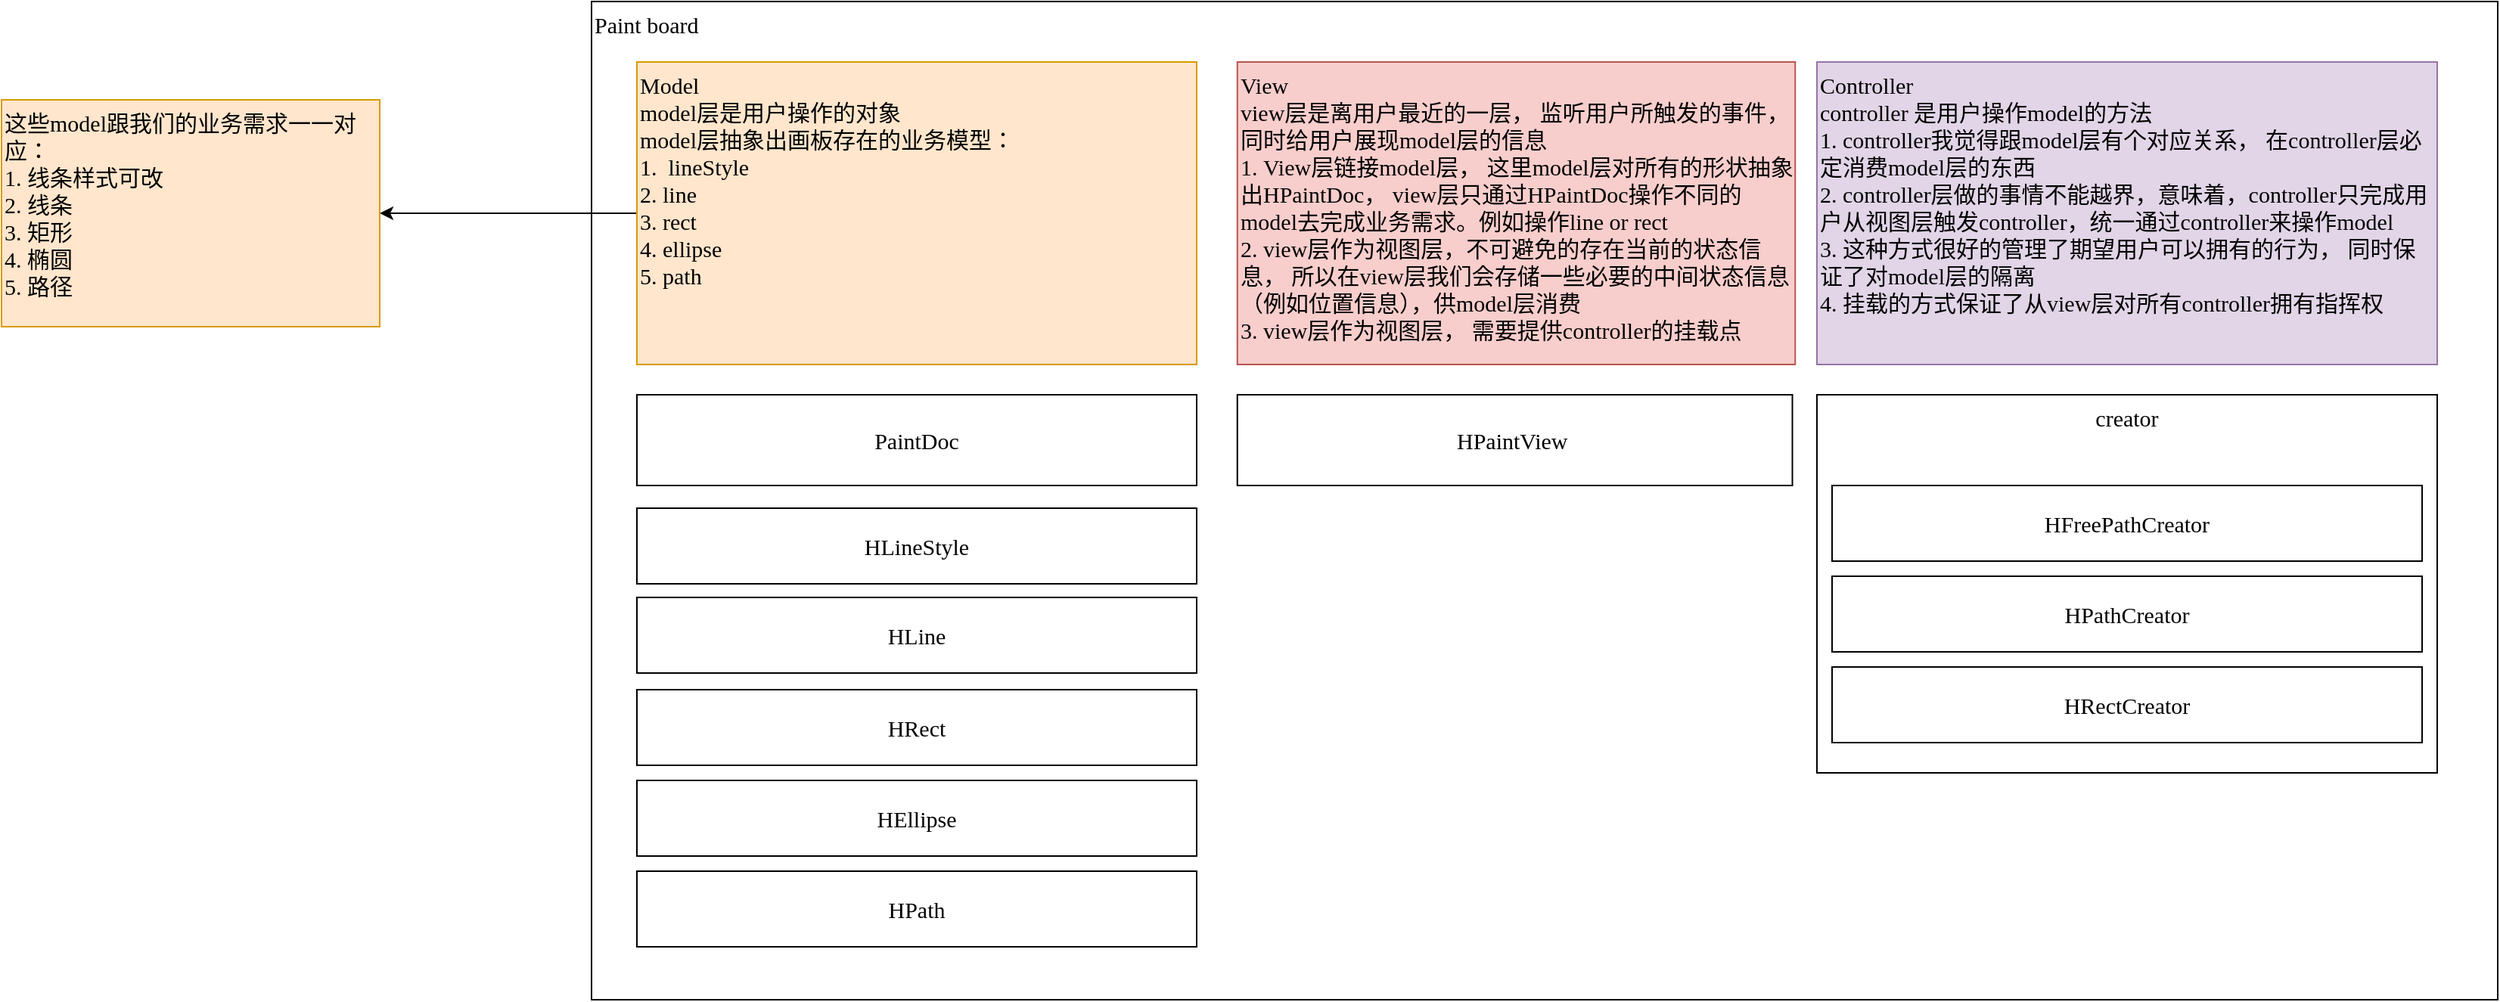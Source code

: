 <mxfile version="14.1.8" type="device" pages="3"><diagram id="KfFqLqimI0zbnCSH8pzw" name="paint board"><mxGraphModel dx="3647" dy="1212" grid="1" gridSize="10" guides="1" tooltips="1" connect="1" arrows="1" fold="1" page="1" pageScale="1" pageWidth="827" pageHeight="1169" math="0" shadow="0"><root><mxCell id="0"/><mxCell id="1" parent="0"/><mxCell id="CAfpGJItzr82PE_XGuyM-12" value="Paint board" style="rounded=0;whiteSpace=wrap;html=1;fontFamily=Comic Sans MS;fontSize=15;align=left;verticalAlign=top;" parent="1" vertex="1"><mxGeometry x="-1090" y="730" width="1260" height="660" as="geometry"/></mxCell><mxCell id="up_NzdGcGaiPoUIuyc_a-2" value="" style="edgeStyle=orthogonalEdgeStyle;rounded=0;orthogonalLoop=1;jettySize=auto;html=1;fontFamily=Comic Sans MS;fontSize=15;" parent="1" source="CAfpGJItzr82PE_XGuyM-13" target="up_NzdGcGaiPoUIuyc_a-1" edge="1"><mxGeometry relative="1" as="geometry"/></mxCell><mxCell id="CAfpGJItzr82PE_XGuyM-13" value="&lt;div style=&quot;font-size: 15px&quot;&gt;&lt;span style=&quot;font-size: 15px&quot;&gt;Model&lt;/span&gt;&lt;/div&gt;&lt;div style=&quot;font-size: 15px&quot;&gt;&lt;span style=&quot;font-size: 15px&quot;&gt;model层是用户操作的对象&lt;/span&gt;&lt;/div&gt;&lt;div style=&quot;font-size: 15px&quot;&gt;&lt;span style=&quot;font-size: 15px&quot;&gt;model层抽象出画板存在的业务模型：&lt;/span&gt;&lt;br style=&quot;font-size: 15px&quot;&gt;&lt;/div&gt;&lt;div style=&quot;font-size: 15px&quot;&gt;&lt;span style=&quot;font-size: 15px&quot;&gt;1.&amp;nbsp; lineStyle&lt;/span&gt;&lt;/div&gt;&lt;div style=&quot;font-size: 15px&quot;&gt;&lt;span style=&quot;font-size: 15px&quot;&gt;2. line&lt;/span&gt;&lt;/div&gt;&lt;div style=&quot;font-size: 15px&quot;&gt;&lt;span style=&quot;font-size: 15px&quot;&gt;3. rect&lt;/span&gt;&lt;/div&gt;&lt;div style=&quot;font-size: 15px&quot;&gt;&lt;span style=&quot;font-size: 15px&quot;&gt;4. ellipse&lt;/span&gt;&lt;/div&gt;&lt;div style=&quot;font-size: 15px&quot;&gt;&lt;span style=&quot;font-size: 15px&quot;&gt;5. path&lt;/span&gt;&lt;/div&gt;&lt;div style=&quot;font-size: 15px&quot;&gt;&lt;br style=&quot;font-size: 15px&quot;&gt;&lt;/div&gt;" style="whiteSpace=wrap;html=1;rounded=0;fontFamily=Comic Sans MS;fontSize=15;align=left;verticalAlign=top;fillColor=#ffe6cc;strokeColor=#d79b00;" parent="1" vertex="1"><mxGeometry x="-1060" y="770" width="370" height="200" as="geometry"/></mxCell><mxCell id="CAfpGJItzr82PE_XGuyM-15" value="View&lt;br&gt;view层是离用户最近的一层， 监听用户所触发的事件， 同时给用户展现model层的信息&lt;br style=&quot;font-size: 15px&quot;&gt;1. View层链接model层， 这里model层对所有的形状抽象出HPaintDoc， view层只通过HPaintDoc操作不同的model去完成业务需求。例如操作line or rect&lt;br&gt;2. view层作为视图层，不可避免的存在当前的状态信息， 所以在view层我们会存储一些必要的中间状态信息（例如位置信息），供model层消费&lt;br&gt;3. view层作为视图层， 需要提供controller的挂载点" style="whiteSpace=wrap;html=1;rounded=0;fontFamily=Comic Sans MS;fontSize=15;align=left;verticalAlign=top;fillColor=#f8cecc;strokeColor=#b85450;" parent="1" vertex="1"><mxGeometry x="-663.12" y="770" width="368.75" height="200" as="geometry"/></mxCell><mxCell id="CAfpGJItzr82PE_XGuyM-17" value="Controller&lt;br&gt;controller 是用户操作model的方法&lt;br&gt;1. controller我觉得跟model层有个对应关系， 在controller层必定消费model层的东西&lt;br&gt;2. controller层做的事情不能越界，意味着，controller只完成用户从视图层触发controller，统一通过controller来操作model&lt;br&gt;3. 这种方式很好的管理了期望用户可以拥有的行为， 同时保证了对model层的隔离&lt;br&gt;4. 挂载的方式保证了从view层对所有controller拥有指挥权" style="whiteSpace=wrap;html=1;rounded=0;fontFamily=Comic Sans MS;fontSize=15;align=left;verticalAlign=top;fillColor=#e1d5e7;strokeColor=#9673a6;" parent="1" vertex="1"><mxGeometry x="-280" y="770" width="410" height="200" as="geometry"/></mxCell><mxCell id="CAfpGJItzr82PE_XGuyM-19" value="PaintDoc" style="rounded=0;whiteSpace=wrap;html=1;fontFamily=Comic Sans MS;fontSize=15;align=center;" parent="1" vertex="1"><mxGeometry x="-1060" y="990" width="370" height="60" as="geometry"/></mxCell><mxCell id="CAfpGJItzr82PE_XGuyM-21" value="HLineStyle" style="rounded=0;whiteSpace=wrap;html=1;fontFamily=Comic Sans MS;fontSize=15;align=center;" parent="1" vertex="1"><mxGeometry x="-1060" y="1065" width="370" height="50" as="geometry"/></mxCell><mxCell id="CAfpGJItzr82PE_XGuyM-22" value="HLine" style="rounded=0;whiteSpace=wrap;html=1;fontFamily=Comic Sans MS;fontSize=15;align=center;" parent="1" vertex="1"><mxGeometry x="-1060" y="1124" width="370" height="50" as="geometry"/></mxCell><mxCell id="CAfpGJItzr82PE_XGuyM-23" value="HRect" style="rounded=0;whiteSpace=wrap;html=1;fontFamily=Comic Sans MS;fontSize=15;align=center;" parent="1" vertex="1"><mxGeometry x="-1060" y="1185" width="370" height="50" as="geometry"/></mxCell><mxCell id="CAfpGJItzr82PE_XGuyM-24" value="HEllipse" style="rounded=0;whiteSpace=wrap;html=1;fontFamily=Comic Sans MS;fontSize=15;align=center;" parent="1" vertex="1"><mxGeometry x="-1060" y="1245" width="370" height="50" as="geometry"/></mxCell><mxCell id="CAfpGJItzr82PE_XGuyM-25" value="HPath" style="rounded=0;whiteSpace=wrap;html=1;fontFamily=Comic Sans MS;fontSize=15;align=center;" parent="1" vertex="1"><mxGeometry x="-1060" y="1305" width="370" height="50" as="geometry"/></mxCell><mxCell id="CAfpGJItzr82PE_XGuyM-26" value="HPaintView&amp;nbsp;" style="rounded=0;whiteSpace=wrap;html=1;fontFamily=Comic Sans MS;fontSize=15;align=center;" parent="1" vertex="1"><mxGeometry x="-663.12" y="990" width="366.88" height="60" as="geometry"/></mxCell><mxCell id="CAfpGJItzr82PE_XGuyM-35" value="creator" style="rounded=0;whiteSpace=wrap;html=1;fontFamily=Comic Sans MS;fontSize=15;align=center;verticalAlign=top;" parent="1" vertex="1"><mxGeometry x="-280" y="990" width="410" height="250" as="geometry"/></mxCell><mxCell id="CAfpGJItzr82PE_XGuyM-36" value="HFreePathCreator" style="rounded=0;whiteSpace=wrap;html=1;fontFamily=Comic Sans MS;fontSize=15;align=center;" parent="1" vertex="1"><mxGeometry x="-270" y="1050" width="390" height="50" as="geometry"/></mxCell><mxCell id="CAfpGJItzr82PE_XGuyM-37" value="HPathCreator" style="rounded=0;whiteSpace=wrap;html=1;fontFamily=Comic Sans MS;fontSize=15;align=center;" parent="1" vertex="1"><mxGeometry x="-270" y="1110" width="390" height="50" as="geometry"/></mxCell><mxCell id="CAfpGJItzr82PE_XGuyM-38" value="HRectCreator" style="rounded=0;whiteSpace=wrap;html=1;fontFamily=Comic Sans MS;fontSize=15;align=center;" parent="1" vertex="1"><mxGeometry x="-270" y="1170" width="390" height="50" as="geometry"/></mxCell><mxCell id="up_NzdGcGaiPoUIuyc_a-1" value="这些model跟我们的业务需求一一对应：&lt;br style=&quot;font-size: 15px;&quot;&gt;1. 线条样式可改&lt;br style=&quot;font-size: 15px;&quot;&gt;2. 线条&lt;br style=&quot;font-size: 15px;&quot;&gt;3. 矩形&lt;br style=&quot;font-size: 15px;&quot;&gt;4. 椭圆&lt;br style=&quot;font-size: 15px;&quot;&gt;5. 路径&lt;br style=&quot;font-size: 15px;&quot;&gt;" style="whiteSpace=wrap;html=1;rounded=0;fontFamily=Comic Sans MS;fontSize=15;align=left;verticalAlign=top;fillColor=#ffe6cc;strokeColor=#d79b00;" parent="1" vertex="1"><mxGeometry x="-1480" y="795" width="250" height="150" as="geometry"/></mxCell></root></mxGraphModel></diagram><diagram id="ppY-FJUd40yWTfMw_DBc" name="MVC架构"><mxGraphModel dx="2820" dy="1212" grid="1" gridSize="10" guides="1" tooltips="1" connect="1" arrows="1" fold="1" page="1" pageScale="1" pageWidth="827" pageHeight="1169" math="0" shadow="0"><root><mxCell id="TiRiLGHX4m2_W_2YsZ_G-0"/><mxCell id="TiRiLGHX4m2_W_2YsZ_G-1" parent="TiRiLGHX4m2_W_2YsZ_G-0"/><mxCell id="rlYos0hg3eLFVp9Pv9oo-0" value="" style="edgeStyle=orthogonalEdgeStyle;rounded=0;orthogonalLoop=1;jettySize=auto;html=1;fontFamily=Comic Sans MS;fontSize=22;" parent="TiRiLGHX4m2_W_2YsZ_G-1" source="rlYos0hg3eLFVp9Pv9oo-2" target="rlYos0hg3eLFVp9Pv9oo-5" edge="1"><mxGeometry relative="1" as="geometry"/></mxCell><mxCell id="rlYos0hg3eLFVp9Pv9oo-1" value="" style="edgeStyle=orthogonalEdgeStyle;rounded=0;orthogonalLoop=1;jettySize=auto;html=1;fontFamily=Comic Sans MS;fontSize=22;" parent="TiRiLGHX4m2_W_2YsZ_G-1" source="rlYos0hg3eLFVp9Pv9oo-2" target="rlYos0hg3eLFVp9Pv9oo-10" edge="1"><mxGeometry relative="1" as="geometry"/></mxCell><mxCell id="rlYos0hg3eLFVp9Pv9oo-2" value="Model" style="rounded=0;whiteSpace=wrap;html=1;fontFamily=Comic Sans MS;fontSize=22;" parent="TiRiLGHX4m2_W_2YsZ_G-1" vertex="1"><mxGeometry x="-450" y="550" width="120" height="60" as="geometry"/></mxCell><mxCell id="rlYos0hg3eLFVp9Pv9oo-3" value="" style="edgeStyle=orthogonalEdgeStyle;rounded=0;orthogonalLoop=1;jettySize=auto;html=1;fontFamily=Comic Sans MS;fontSize=22;" parent="TiRiLGHX4m2_W_2YsZ_G-1" source="rlYos0hg3eLFVp9Pv9oo-5" target="rlYos0hg3eLFVp9Pv9oo-11" edge="1"><mxGeometry relative="1" as="geometry"/></mxCell><mxCell id="rlYos0hg3eLFVp9Pv9oo-4" style="edgeStyle=orthogonalEdgeStyle;rounded=0;orthogonalLoop=1;jettySize=auto;html=1;entryX=0;entryY=0.75;entryDx=0;entryDy=0;fontFamily=Comic Sans MS;fontSize=22;" parent="TiRiLGHX4m2_W_2YsZ_G-1" source="rlYos0hg3eLFVp9Pv9oo-5" target="rlYos0hg3eLFVp9Pv9oo-9" edge="1"><mxGeometry relative="1" as="geometry"><Array as="points"><mxPoint x="420" y="595"/><mxPoint x="420" y="595"/></Array></mxGeometry></mxCell><mxCell id="rlYos0hg3eLFVp9Pv9oo-5" value="View" style="whiteSpace=wrap;html=1;rounded=0;fontFamily=Comic Sans MS;fontSize=22;" parent="TiRiLGHX4m2_W_2YsZ_G-1" vertex="1"><mxGeometry x="-60" y="550" width="120" height="60" as="geometry"/></mxCell><mxCell id="rlYos0hg3eLFVp9Pv9oo-6" value="" style="edgeStyle=orthogonalEdgeStyle;rounded=0;orthogonalLoop=1;jettySize=auto;html=1;fontFamily=Comic Sans MS;fontSize=22;" parent="TiRiLGHX4m2_W_2YsZ_G-1" source="rlYos0hg3eLFVp9Pv9oo-9" target="rlYos0hg3eLFVp9Pv9oo-12" edge="1"><mxGeometry relative="1" as="geometry"/></mxCell><mxCell id="rlYos0hg3eLFVp9Pv9oo-8" style="edgeStyle=orthogonalEdgeStyle;rounded=0;orthogonalLoop=1;jettySize=auto;html=1;entryX=0.5;entryY=1;entryDx=0;entryDy=0;fontFamily=Comic Sans MS;fontSize=22;" parent="TiRiLGHX4m2_W_2YsZ_G-1" source="rlYos0hg3eLFVp9Pv9oo-9" target="rlYos0hg3eLFVp9Pv9oo-2" edge="1"><mxGeometry relative="1" as="geometry"><Array as="points"><mxPoint x="480" y="630"/><mxPoint x="-390" y="630"/></Array></mxGeometry></mxCell><mxCell id="rlYos0hg3eLFVp9Pv9oo-9" value="Controller" style="whiteSpace=wrap;html=1;rounded=0;fontFamily=Comic Sans MS;fontSize=22;" parent="TiRiLGHX4m2_W_2YsZ_G-1" vertex="1"><mxGeometry x="460" y="550" width="120" height="60" as="geometry"/></mxCell><mxCell id="rlYos0hg3eLFVp9Pv9oo-10" value="整个业务的模型， 我理解相对于其他的v和c来说，相对静态，较少的变化，model层的设计要易于扩展和收缩" style="whiteSpace=wrap;html=1;rounded=0;fontFamily=Comic Sans MS;fontSize=22;" parent="TiRiLGHX4m2_W_2YsZ_G-1" vertex="1"><mxGeometry x="-520" y="250" width="260" height="160" as="geometry"/></mxCell><mxCell id="rlYos0hg3eLFVp9Pv9oo-11" value="视图层，我理解view其实担任一个渲染引擎的职能。挂载controller, 通过事件交互， 触发不同的controller。负责管理controller." style="whiteSpace=wrap;html=1;rounded=0;fontFamily=Comic Sans MS;fontSize=22;" parent="TiRiLGHX4m2_W_2YsZ_G-1" vertex="1"><mxGeometry x="-180" y="250" width="360" height="160" as="geometry"/></mxCell><mxCell id="rlYos0hg3eLFVp9Pv9oo-12" value="controller. 我理解的controller是一组有意义的, 对model层产生影响的一组操作， 由用户触发controller, 按用户的意愿去消费model。" style="whiteSpace=wrap;html=1;rounded=0;fontFamily=Comic Sans MS;fontSize=22;" parent="TiRiLGHX4m2_W_2YsZ_G-1" vertex="1"><mxGeometry x="365" y="280" width="310" height="140" as="geometry"/></mxCell><mxCell id="-zmNk8haK_KnlnQraKty-0" style="edgeStyle=orthogonalEdgeStyle;rounded=0;orthogonalLoop=1;jettySize=auto;html=1;entryX=0;entryY=0.5;entryDx=0;entryDy=0;fontFamily=Comic Sans MS;fontSize=15;" parent="TiRiLGHX4m2_W_2YsZ_G-1" source="-zmNk8haK_KnlnQraKty-2" target="-zmNk8haK_KnlnQraKty-9" edge="1"><mxGeometry relative="1" as="geometry"/></mxCell><mxCell id="-zmNk8haK_KnlnQraKty-1" value="提供model供展示， 不会直接使用" style="edgeLabel;html=1;align=center;verticalAlign=middle;resizable=0;points=[];fontSize=15;fontFamily=Comic Sans MS;" parent="-zmNk8haK_KnlnQraKty-0" vertex="1" connectable="0"><mxGeometry x="-0.053" y="1" relative="1" as="geometry"><mxPoint as="offset"/></mxGeometry></mxCell><mxCell id="-zmNk8haK_KnlnQraKty-2" value="Model" style="ellipse;whiteSpace=wrap;html=1;aspect=fixed;fontFamily=Comic Sans MS;fontSize=15;align=center;fillColor=#ffe6cc;strokeColor=#d79b00;verticalAlign=middle;" parent="TiRiLGHX4m2_W_2YsZ_G-1" vertex="1"><mxGeometry x="-320" y="700" width="80" height="80" as="geometry"/></mxCell><mxCell id="-zmNk8haK_KnlnQraKty-3" style="edgeStyle=orthogonalEdgeStyle;rounded=0;orthogonalLoop=1;jettySize=auto;html=1;entryX=0.5;entryY=1;entryDx=0;entryDy=0;fontFamily=Comic Sans MS;fontSize=15;" parent="TiRiLGHX4m2_W_2YsZ_G-1" source="-zmNk8haK_KnlnQraKty-6" target="-zmNk8haK_KnlnQraKty-2" edge="1"><mxGeometry relative="1" as="geometry"/></mxCell><mxCell id="-zmNk8haK_KnlnQraKty-4" value="controller的消费对象是model" style="edgeLabel;html=1;align=center;verticalAlign=middle;resizable=0;points=[];fontSize=15;fontFamily=Comic Sans MS;" parent="-zmNk8haK_KnlnQraKty-3" vertex="1" connectable="0"><mxGeometry x="-0.106" y="-2" relative="1" as="geometry"><mxPoint as="offset"/></mxGeometry></mxCell><mxCell id="-zmNk8haK_KnlnQraKty-5" style="edgeStyle=orthogonalEdgeStyle;rounded=0;orthogonalLoop=1;jettySize=auto;html=1;exitX=1;exitY=0.75;exitDx=0;exitDy=0;fontFamily=Comic Sans MS;fontSize=15;" parent="TiRiLGHX4m2_W_2YsZ_G-1" source="-zmNk8haK_KnlnQraKty-6" edge="1"><mxGeometry relative="1" as="geometry"><mxPoint x="100" y="1000" as="targetPoint"/></mxGeometry></mxCell><mxCell id="-zmNk8haK_KnlnQraKty-6" value="Controller" style="rounded=0;whiteSpace=wrap;html=1;fontFamily=Comic Sans MS;fontSize=15;align=center;fillColor=#e1d5e7;strokeColor=#9673a6;verticalAlign=middle;" parent="TiRiLGHX4m2_W_2YsZ_G-1" vertex="1"><mxGeometry x="-40" y="964" width="140" height="60" as="geometry"/></mxCell><mxCell id="-zmNk8haK_KnlnQraKty-7" style="edgeStyle=orthogonalEdgeStyle;rounded=0;orthogonalLoop=1;jettySize=auto;html=1;entryX=1;entryY=0.75;entryDx=0;entryDy=0;fontFamily=Comic Sans MS;fontSize=15;" parent="TiRiLGHX4m2_W_2YsZ_G-1" source="-zmNk8haK_KnlnQraKty-9" target="-zmNk8haK_KnlnQraKty-6" edge="1"><mxGeometry relative="1" as="geometry"><Array as="points"><mxPoint x="340" y="994"/><mxPoint x="100" y="994"/></Array></mxGeometry></mxCell><mxCell id="-zmNk8haK_KnlnQraKty-8" value="从view层触发controller" style="edgeLabel;html=1;align=center;verticalAlign=middle;resizable=0;points=[];fontSize=15;fontFamily=Comic Sans MS;" parent="-zmNk8haK_KnlnQraKty-7" vertex="1" connectable="0"><mxGeometry x="0.36" y="2" relative="1" as="geometry"><mxPoint as="offset"/></mxGeometry></mxCell><mxCell id="-zmNk8haK_KnlnQraKty-9" value="View" style="shape=hexagon;perimeter=hexagonPerimeter2;whiteSpace=wrap;html=1;fixedSize=1;fontFamily=Comic Sans MS;fontSize=15;align=center;fillColor=#f8cecc;strokeColor=#b85450;verticalAlign=middle;" parent="TiRiLGHX4m2_W_2YsZ_G-1" vertex="1"><mxGeometry x="280" y="700" width="120" height="80" as="geometry"/></mxCell></root></mxGraphModel></diagram><diagram id="1QqqY0h6UEue5EQMqsBt" name="pant_board_v2"><mxGraphModel dx="3999" dy="1426" grid="1" gridSize="10" guides="1" tooltips="1" connect="1" arrows="1" fold="1" page="1" pageScale="1" pageWidth="827" pageHeight="1169" math="0" shadow="0"><root><mxCell id="sp7mQGzy9i2wol3n9M9D-0"/><mxCell id="sp7mQGzy9i2wol3n9M9D-1" parent="sp7mQGzy9i2wol3n9M9D-0"/><mxCell id="_DCa9-rp78MzYG5h__gQ-20" value="" style="group" vertex="1" connectable="0" parent="sp7mQGzy9i2wol3n9M9D-1"><mxGeometry x="-880" y="240" width="1250" height="870" as="geometry"/></mxCell><mxCell id="_DCa9-rp78MzYG5h__gQ-38" value="" style="group" vertex="1" connectable="0" parent="_DCa9-rp78MzYG5h__gQ-20"><mxGeometry x="240" y="290" width="910" height="590" as="geometry"/></mxCell><mxCell id="_DCa9-rp78MzYG5h__gQ-17" value="Change log" style="rounded=0;whiteSpace=wrap;html=1;align=left;verticalAlign=top;" vertex="1" parent="_DCa9-rp78MzYG5h__gQ-38"><mxGeometry width="910" height="590" as="geometry"/></mxCell><mxCell id="-NWhrMDtEDbLNaJ1waGa-26" value="Model(dom.js)" style="rounded=0;whiteSpace=wrap;html=1;" vertex="1" parent="_DCa9-rp78MzYG5h__gQ-38"><mxGeometry x="100" y="32.778" width="120" height="65.556" as="geometry"/></mxCell><mxCell id="-NWhrMDtEDbLNaJ1waGa-27" value="View(view.js)" style="rounded=0;whiteSpace=wrap;html=1;" vertex="1" parent="_DCa9-rp78MzYG5h__gQ-38"><mxGeometry x="100" y="240.37" width="120" height="65.556" as="geometry"/></mxCell><mxCell id="-NWhrMDtEDbLNaJ1waGa-31" value="add&amp;nbsp;fill function&lt;br&gt;add&amp;nbsp;deleteItem function&lt;br&gt;replace lineStyle to&amp;nbsp;HShapeStyle&lt;br&gt;&lt;br&gt;extend the currently shape model:&lt;br&gt;1. add&amp;nbsp;bound function: computed the wrapper rect of the shape&lt;br&gt;2.&amp;nbsp;hitTest function in every shape&lt;br&gt;3.&amp;nbsp;move function&amp;nbsp;&lt;br&gt;4. setProps function&lt;br&gt;" style="shape=document;whiteSpace=wrap;html=1;boundedLbl=1;rounded=0;align=left;verticalAlign=top;" vertex="1" parent="_DCa9-rp78MzYG5h__gQ-38"><mxGeometry x="440" y="10.926" width="370" height="196.667" as="geometry"/></mxCell><mxCell id="-NWhrMDtEDbLNaJ1waGa-35" value="1. replace the properties to HShapeStyle instance&lt;br&gt;2. add two event: selectionChanged / controllerReset&lt;br&gt;3. add selection mid status state&lt;br&gt;4.&amp;nbsp;fireControllerReset for user need to cancel selected status." style="shape=document;whiteSpace=wrap;html=1;boundedLbl=1;rounded=0;verticalAlign=top;align=left;" vertex="1" parent="_DCa9-rp78MzYG5h__gQ-38"><mxGeometry x="440" y="218.519" width="370" height="109.259" as="geometry"/></mxCell><mxCell id="-NWhrMDtEDbLNaJ1waGa-28" value="Controller(accel)" style="rounded=0;whiteSpace=wrap;html=1;" vertex="1" parent="_DCa9-rp78MzYG5h__gQ-38"><mxGeometry x="80" y="426.111" width="120" height="65.556" as="geometry"/></mxCell><mxCell id="-NWhrMDtEDbLNaJ1waGa-37" value="menu layer:&lt;br&gt;1. add a selection controller button&lt;br&gt;2. add shape style change controller&lt;br&gt;&lt;br&gt;controller layer:&lt;br&gt;1. add shapeSelector same to rect controller&amp;nbsp;&amp;nbsp;" style="shape=document;whiteSpace=wrap;html=1;boundedLbl=1;rounded=0;verticalAlign=top;align=left;" vertex="1" parent="_DCa9-rp78MzYG5h__gQ-38"><mxGeometry x="430" y="349.63" width="370" height="218.519" as="geometry"/></mxCell><mxCell id="-NWhrMDtEDbLNaJ1waGa-34" style="edgeStyle=orthogonalEdgeStyle;rounded=0;orthogonalLoop=1;jettySize=auto;html=1;entryX=0;entryY=0.25;entryDx=0;entryDy=0;" edge="1" parent="_DCa9-rp78MzYG5h__gQ-38" source="-NWhrMDtEDbLNaJ1waGa-26" target="-NWhrMDtEDbLNaJ1waGa-31"><mxGeometry relative="1" as="geometry"/></mxCell><mxCell id="-NWhrMDtEDbLNaJ1waGa-36" value="" style="edgeStyle=orthogonalEdgeStyle;rounded=0;orthogonalLoop=1;jettySize=auto;html=1;" edge="1" parent="_DCa9-rp78MzYG5h__gQ-38" source="-NWhrMDtEDbLNaJ1waGa-27" target="-NWhrMDtEDbLNaJ1waGa-35"><mxGeometry relative="1" as="geometry"/></mxCell><mxCell id="-NWhrMDtEDbLNaJ1waGa-38" value="" style="edgeStyle=orthogonalEdgeStyle;rounded=0;orthogonalLoop=1;jettySize=auto;html=1;" edge="1" parent="_DCa9-rp78MzYG5h__gQ-38" source="-NWhrMDtEDbLNaJ1waGa-28" target="-NWhrMDtEDbLNaJ1waGa-37"><mxGeometry x="-600" y="808.519" as="geometry"/></mxCell><mxCell id="_DCa9-rp78MzYG5h__gQ-39" value="New Feature:&lt;br&gt;1. delete shape&lt;br&gt;2. select a shape" style="rounded=0;whiteSpace=wrap;html=1;align=left;verticalAlign=top;" vertex="1" parent="_DCa9-rp78MzYG5h__gQ-38"><mxGeometry x="100" y="120" width="130" height="60" as="geometry"/></mxCell><mxCell id="_DCa9-rp78MzYG5h__gQ-0" value="Paint board" style="rounded=0;whiteSpace=wrap;html=1;fontFamily=Comic Sans MS;fontSize=15;align=left;verticalAlign=top;" vertex="1" parent="sp7mQGzy9i2wol3n9M9D-1"><mxGeometry x="-640" y="1150" width="1260" height="390" as="geometry"/></mxCell><mxCell id="_DCa9-rp78MzYG5h__gQ-25" value="" style="edgeStyle=orthogonalEdgeStyle;rounded=0;orthogonalLoop=1;jettySize=auto;html=1;" edge="1" parent="sp7mQGzy9i2wol3n9M9D-1" source="_DCa9-rp78MzYG5h__gQ-4" target="_DCa9-rp78MzYG5h__gQ-24"><mxGeometry relative="1" as="geometry"/></mxCell><mxCell id="_DCa9-rp78MzYG5h__gQ-4" value="PaintDoc" style="rounded=0;whiteSpace=wrap;html=1;fontFamily=Comic Sans MS;fontSize=15;align=center;fillColor=#fff2cc;strokeColor=#d6b656;" vertex="1" parent="sp7mQGzy9i2wol3n9M9D-1"><mxGeometry x="-591.26" y="1203.333" width="370" height="40" as="geometry"/></mxCell><mxCell id="_DCa9-rp78MzYG5h__gQ-5" value="HShapeStyle" style="rounded=0;whiteSpace=wrap;html=1;fontFamily=Comic Sans MS;fontSize=15;align=center;fillColor=#d5e8d4;strokeColor=#82b366;" vertex="1" parent="sp7mQGzy9i2wol3n9M9D-1"><mxGeometry x="-591.26" y="1253.333" width="370" height="33.333" as="geometry"/></mxCell><mxCell id="_DCa9-rp78MzYG5h__gQ-28" value="" style="edgeStyle=orthogonalEdgeStyle;rounded=0;orthogonalLoop=1;jettySize=auto;html=1;" edge="1" parent="sp7mQGzy9i2wol3n9M9D-1" source="_DCa9-rp78MzYG5h__gQ-6" target="_DCa9-rp78MzYG5h__gQ-27"><mxGeometry relative="1" as="geometry"/></mxCell><mxCell id="_DCa9-rp78MzYG5h__gQ-6" value="HLine" style="rounded=0;whiteSpace=wrap;html=1;fontFamily=Comic Sans MS;fontSize=15;align=center;fillColor=#fff2cc;strokeColor=#d6b656;" vertex="1" parent="sp7mQGzy9i2wol3n9M9D-1"><mxGeometry x="-591.26" y="1292.667" width="370" height="33.333" as="geometry"/></mxCell><mxCell id="_DCa9-rp78MzYG5h__gQ-29" style="edgeStyle=orthogonalEdgeStyle;rounded=0;orthogonalLoop=1;jettySize=auto;html=1;entryX=1;entryY=0.5;entryDx=0;entryDy=0;" edge="1" parent="sp7mQGzy9i2wol3n9M9D-1" source="_DCa9-rp78MzYG5h__gQ-7" target="_DCa9-rp78MzYG5h__gQ-27"><mxGeometry relative="1" as="geometry"/></mxCell><mxCell id="_DCa9-rp78MzYG5h__gQ-7" value="HRect" style="rounded=0;whiteSpace=wrap;html=1;fontFamily=Comic Sans MS;fontSize=15;align=center;fillColor=#fff2cc;strokeColor=#d6b656;" vertex="1" parent="sp7mQGzy9i2wol3n9M9D-1"><mxGeometry x="-590" y="1333.33" width="368.74" height="33.33" as="geometry"/></mxCell><mxCell id="_DCa9-rp78MzYG5h__gQ-30" style="edgeStyle=orthogonalEdgeStyle;rounded=0;orthogonalLoop=1;jettySize=auto;html=1;entryX=1;entryY=0.5;entryDx=0;entryDy=0;" edge="1" parent="sp7mQGzy9i2wol3n9M9D-1" source="_DCa9-rp78MzYG5h__gQ-8" target="_DCa9-rp78MzYG5h__gQ-27"><mxGeometry relative="1" as="geometry"/></mxCell><mxCell id="_DCa9-rp78MzYG5h__gQ-8" value="HEllipse" style="rounded=0;whiteSpace=wrap;html=1;fontFamily=Comic Sans MS;fontSize=15;align=center;fillColor=#fff2cc;strokeColor=#d6b656;" vertex="1" parent="sp7mQGzy9i2wol3n9M9D-1"><mxGeometry x="-591.26" y="1373.333" width="370" height="33.333" as="geometry"/></mxCell><mxCell id="_DCa9-rp78MzYG5h__gQ-31" style="edgeStyle=orthogonalEdgeStyle;rounded=0;orthogonalLoop=1;jettySize=auto;html=1;entryX=1;entryY=0.5;entryDx=0;entryDy=0;" edge="1" parent="sp7mQGzy9i2wol3n9M9D-1" source="_DCa9-rp78MzYG5h__gQ-9" target="_DCa9-rp78MzYG5h__gQ-27"><mxGeometry relative="1" as="geometry"/></mxCell><mxCell id="_DCa9-rp78MzYG5h__gQ-9" value="HPath" style="rounded=0;whiteSpace=wrap;html=1;fontFamily=Comic Sans MS;fontSize=15;align=center;fillColor=#fff2cc;strokeColor=#d6b656;" vertex="1" parent="sp7mQGzy9i2wol3n9M9D-1"><mxGeometry x="-591.26" y="1413.333" width="370" height="33.333" as="geometry"/></mxCell><mxCell id="_DCa9-rp78MzYG5h__gQ-33" value="" style="edgeStyle=orthogonalEdgeStyle;rounded=0;orthogonalLoop=1;jettySize=auto;html=1;" edge="1" parent="sp7mQGzy9i2wol3n9M9D-1" source="_DCa9-rp78MzYG5h__gQ-10" target="_DCa9-rp78MzYG5h__gQ-32"><mxGeometry relative="1" as="geometry"/></mxCell><mxCell id="_DCa9-rp78MzYG5h__gQ-10" value="HPaintView&amp;nbsp;" style="rounded=0;whiteSpace=wrap;html=1;fontFamily=Comic Sans MS;fontSize=15;align=center;fillColor=#fff2cc;strokeColor=#d6b656;" vertex="1" parent="sp7mQGzy9i2wol3n9M9D-1"><mxGeometry x="-194.38" y="1203.333" width="366.88" height="40" as="geometry"/></mxCell><mxCell id="_DCa9-rp78MzYG5h__gQ-37" style="edgeStyle=orthogonalEdgeStyle;rounded=0;orthogonalLoop=1;jettySize=auto;html=1;entryX=0;entryY=0.5;entryDx=0;entryDy=0;" edge="1" parent="sp7mQGzy9i2wol3n9M9D-1" source="_DCa9-rp78MzYG5h__gQ-11" target="_DCa9-rp78MzYG5h__gQ-34"><mxGeometry relative="1" as="geometry"><mxPoint x="870" y="1260" as="targetPoint"/></mxGeometry></mxCell><mxCell id="_DCa9-rp78MzYG5h__gQ-11" value="creator" style="rounded=0;whiteSpace=wrap;html=1;fontFamily=Comic Sans MS;fontSize=15;align=center;verticalAlign=top;" vertex="1" parent="sp7mQGzy9i2wol3n9M9D-1"><mxGeometry x="188.74" y="1203.333" width="410" height="253.333" as="geometry"/></mxCell><mxCell id="_DCa9-rp78MzYG5h__gQ-35" value="" style="edgeStyle=orthogonalEdgeStyle;rounded=0;orthogonalLoop=1;jettySize=auto;html=1;entryX=0;entryY=0.5;entryDx=0;entryDy=0;" edge="1" parent="sp7mQGzy9i2wol3n9M9D-1" source="_DCa9-rp78MzYG5h__gQ-12" target="_DCa9-rp78MzYG5h__gQ-34"><mxGeometry relative="1" as="geometry"/></mxCell><mxCell id="_DCa9-rp78MzYG5h__gQ-12" value="HFreePathCreator" style="rounded=0;whiteSpace=wrap;html=1;fontFamily=Comic Sans MS;fontSize=15;align=center;fillColor=#fff2cc;strokeColor=#d6b656;" vertex="1" parent="sp7mQGzy9i2wol3n9M9D-1"><mxGeometry x="198.74" y="1243.333" width="390" height="33.333" as="geometry"/></mxCell><mxCell id="_DCa9-rp78MzYG5h__gQ-36" style="edgeStyle=orthogonalEdgeStyle;rounded=0;orthogonalLoop=1;jettySize=auto;html=1;entryX=0;entryY=0.5;entryDx=0;entryDy=0;" edge="1" parent="sp7mQGzy9i2wol3n9M9D-1" source="_DCa9-rp78MzYG5h__gQ-13" target="_DCa9-rp78MzYG5h__gQ-34"><mxGeometry relative="1" as="geometry"/></mxCell><mxCell id="_DCa9-rp78MzYG5h__gQ-13" value="HPathCreator" style="rounded=0;whiteSpace=wrap;html=1;fontFamily=Comic Sans MS;fontSize=15;align=center;fillColor=#fff2cc;strokeColor=#d6b656;" vertex="1" parent="sp7mQGzy9i2wol3n9M9D-1"><mxGeometry x="198.74" y="1283.333" width="390" height="33.333" as="geometry"/></mxCell><mxCell id="_DCa9-rp78MzYG5h__gQ-14" value="HRectCreator" style="rounded=0;whiteSpace=wrap;html=1;fontFamily=Comic Sans MS;fontSize=15;align=center;fillColor=#fff2cc;strokeColor=#d6b656;" vertex="1" parent="sp7mQGzy9i2wol3n9M9D-1"><mxGeometry x="198.74" y="1323.333" width="390" height="33.333" as="geometry"/></mxCell><mxCell id="_DCa9-rp78MzYG5h__gQ-21" value="HShapeSelector" style="rounded=0;whiteSpace=wrap;html=1;fontFamily=Comic Sans MS;fontSize=15;align=center;fillColor=#d5e8d4;strokeColor=#82b366;" vertex="1" parent="sp7mQGzy9i2wol3n9M9D-1"><mxGeometry x="198.74" y="1363.333" width="390" height="33.333" as="geometry"/></mxCell><mxCell id="_DCa9-rp78MzYG5h__gQ-24" value="deleteShape&lt;br&gt;hitTest" style="whiteSpace=wrap;html=1;rounded=0;fontFamily=Comic Sans MS;fontSize=15;align=center;verticalAlign=top;" vertex="1" parent="sp7mQGzy9i2wol3n9M9D-1"><mxGeometry x="-1100" y="1193.33" width="140" height="60" as="geometry"/></mxCell><mxCell id="_DCa9-rp78MzYG5h__gQ-26" value="&lt;strike&gt;HLineStyle&lt;/strike&gt;" style="rounded=0;whiteSpace=wrap;html=1;fontFamily=Comic Sans MS;fontSize=15;align=center;fillColor=#f8cecc;strokeColor=#b85450;" vertex="1" parent="sp7mQGzy9i2wol3n9M9D-1"><mxGeometry x="-591.26" y="1456.663" width="370" height="33.333" as="geometry"/></mxCell><mxCell id="_DCa9-rp78MzYG5h__gQ-27" value="bound&lt;br&gt;hitTest&lt;br&gt;move&lt;br&gt;setProp" style="whiteSpace=wrap;html=1;rounded=0;fontFamily=Comic Sans MS;fontSize=15;" vertex="1" parent="sp7mQGzy9i2wol3n9M9D-1"><mxGeometry x="-1100" y="1262.33" width="140" height="94" as="geometry"/></mxCell><mxCell id="_DCa9-rp78MzYG5h__gQ-32" value="state:&lt;br&gt;1. add&amp;nbsp;_selection store currently selection shape&lt;br&gt;&lt;br&gt;event:&amp;nbsp;&lt;br&gt;1. add&amp;nbsp;onSelectionChanged for lisiner&amp;nbsp;the selection event&lt;br&gt;2. add&amp;nbsp;onControllerReset for lisiner the controller reset event trigger the&amp;nbsp;fireControllerReset function" style="whiteSpace=wrap;html=1;rounded=0;fontFamily=Comic Sans MS;fontSize=15;align=left;verticalAlign=top;" vertex="1" parent="sp7mQGzy9i2wol3n9M9D-1"><mxGeometry x="-250" y="1560" width="480" height="180" as="geometry"/></mxCell><mxCell id="_DCa9-rp78MzYG5h__gQ-34" value="1. add fireControllerReset function into reset function&lt;br&gt;2. replace the HLineStyle to HShapeStyle&lt;br&gt;" style="whiteSpace=wrap;html=1;rounded=0;fontFamily=Comic Sans MS;fontSize=15;align=left;verticalAlign=top;" vertex="1" parent="sp7mQGzy9i2wol3n9M9D-1"><mxGeometry x="860" y="1253.33" width="370" height="90" as="geometry"/></mxCell></root></mxGraphModel></diagram></mxfile>